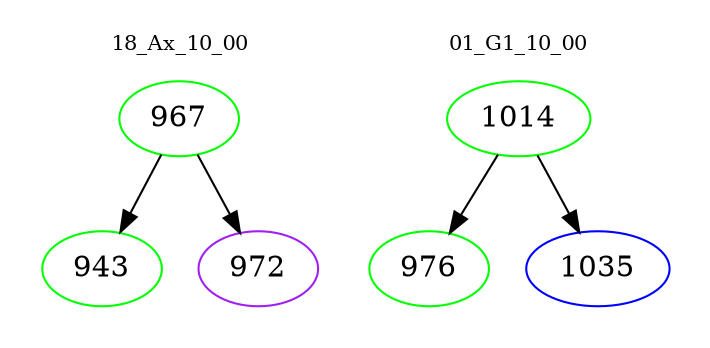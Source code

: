 digraph{
subgraph cluster_0 {
color = white
label = "18_Ax_10_00";
fontsize=10;
T0_967 [label="967", color="green"]
T0_967 -> T0_943 [color="black"]
T0_943 [label="943", color="green"]
T0_967 -> T0_972 [color="black"]
T0_972 [label="972", color="purple"]
}
subgraph cluster_1 {
color = white
label = "01_G1_10_00";
fontsize=10;
T1_1014 [label="1014", color="green"]
T1_1014 -> T1_976 [color="black"]
T1_976 [label="976", color="green"]
T1_1014 -> T1_1035 [color="black"]
T1_1035 [label="1035", color="blue"]
}
}
